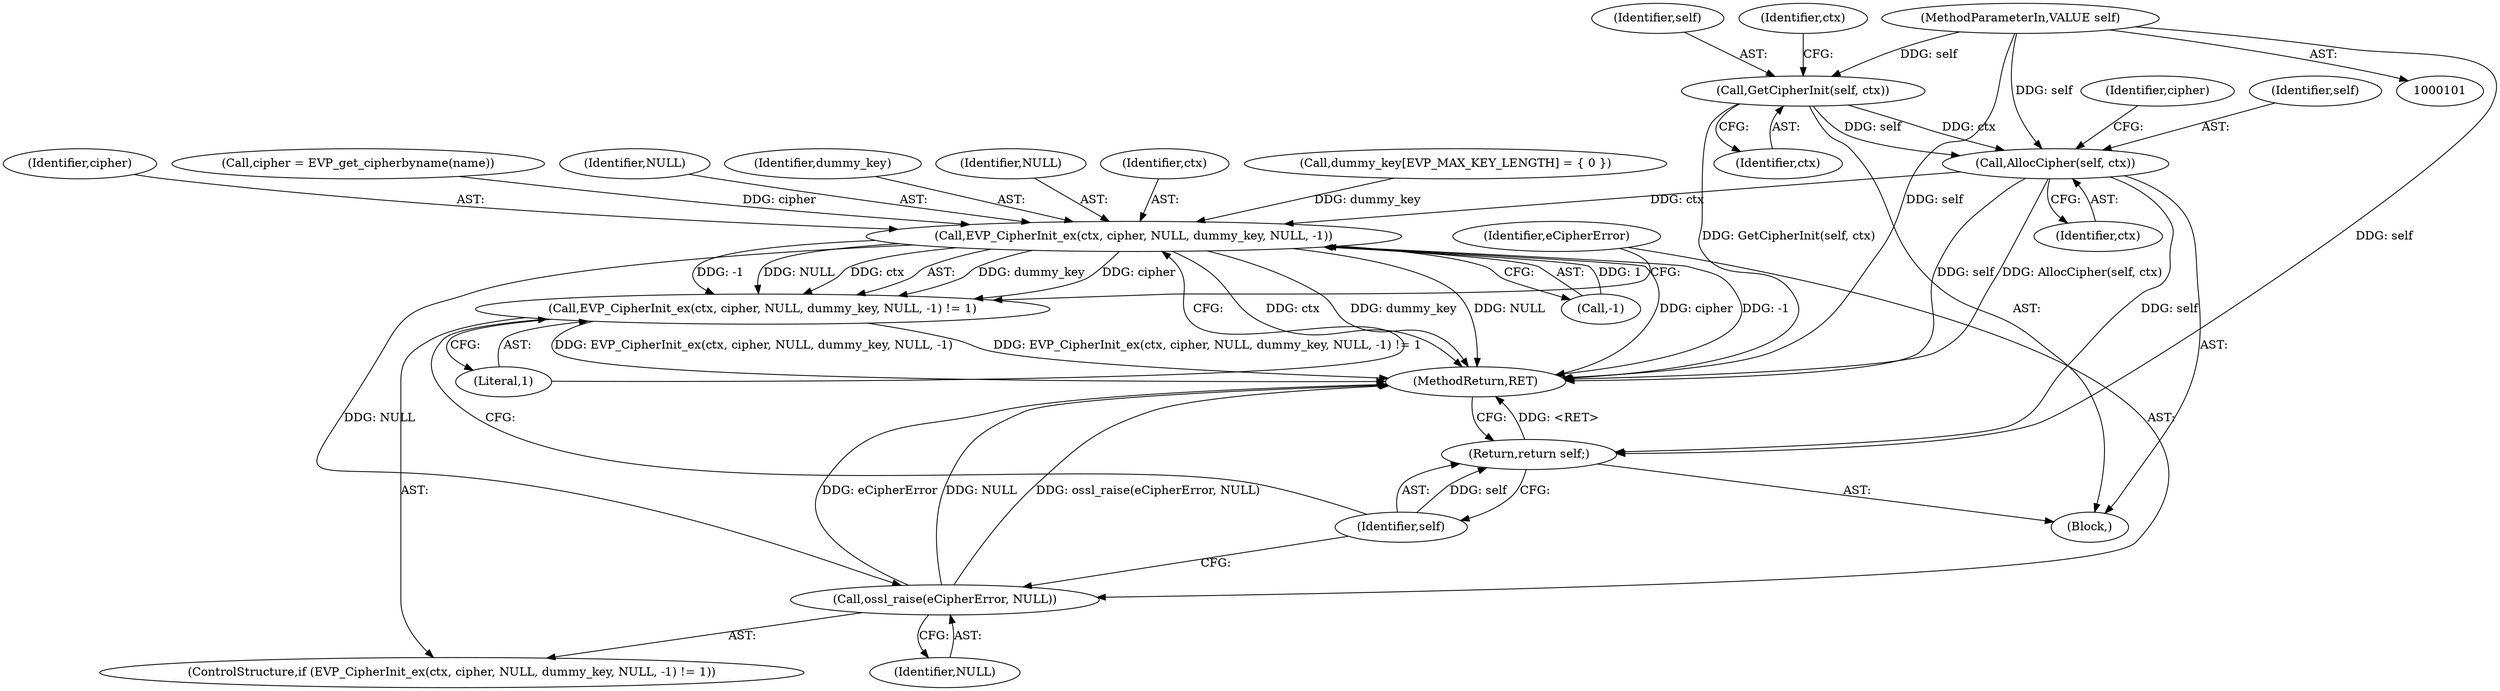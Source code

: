 digraph "1_openssl_8108e0a6db133f3375608303fdd2083eb5115062_1@pointer" {
"1000124" [label="(Call,AllocCipher(self, ctx))"];
"1000115" [label="(Call,GetCipherInit(self, ctx))"];
"1000102" [label="(MethodParameterIn,VALUE self)"];
"1000140" [label="(Call,EVP_CipherInit_ex(ctx, cipher, NULL, dummy_key, NULL, -1))"];
"1000139" [label="(Call,EVP_CipherInit_ex(ctx, cipher, NULL, dummy_key, NULL, -1) != 1)"];
"1000149" [label="(Call,ossl_raise(eCipherError, NULL))"];
"1000152" [label="(Return,return self;)"];
"1000139" [label="(Call,EVP_CipherInit_ex(ctx, cipher, NULL, dummy_key, NULL, -1) != 1)"];
"1000126" [label="(Identifier,ctx)"];
"1000151" [label="(Identifier,NULL)"];
"1000143" [label="(Identifier,NULL)"];
"1000130" [label="(Identifier,cipher)"];
"1000104" [label="(Block,)"];
"1000117" [label="(Identifier,ctx)"];
"1000141" [label="(Identifier,ctx)"];
"1000109" [label="(Call,dummy_key[EVP_MAX_KEY_LENGTH] = { 0 })"];
"1000140" [label="(Call,EVP_CipherInit_ex(ctx, cipher, NULL, dummy_key, NULL, -1))"];
"1000142" [label="(Identifier,cipher)"];
"1000119" [label="(Identifier,ctx)"];
"1000148" [label="(Literal,1)"];
"1000138" [label="(ControlStructure,if (EVP_CipherInit_ex(ctx, cipher, NULL, dummy_key, NULL, -1) != 1))"];
"1000146" [label="(Call,-1)"];
"1000124" [label="(Call,AllocCipher(self, ctx))"];
"1000129" [label="(Call,cipher = EVP_get_cipherbyname(name))"];
"1000153" [label="(Identifier,self)"];
"1000125" [label="(Identifier,self)"];
"1000102" [label="(MethodParameterIn,VALUE self)"];
"1000149" [label="(Call,ossl_raise(eCipherError, NULL))"];
"1000116" [label="(Identifier,self)"];
"1000154" [label="(MethodReturn,RET)"];
"1000115" [label="(Call,GetCipherInit(self, ctx))"];
"1000152" [label="(Return,return self;)"];
"1000145" [label="(Identifier,NULL)"];
"1000150" [label="(Identifier,eCipherError)"];
"1000144" [label="(Identifier,dummy_key)"];
"1000124" -> "1000104"  [label="AST: "];
"1000124" -> "1000126"  [label="CFG: "];
"1000125" -> "1000124"  [label="AST: "];
"1000126" -> "1000124"  [label="AST: "];
"1000130" -> "1000124"  [label="CFG: "];
"1000124" -> "1000154"  [label="DDG: self"];
"1000124" -> "1000154"  [label="DDG: AllocCipher(self, ctx)"];
"1000115" -> "1000124"  [label="DDG: self"];
"1000115" -> "1000124"  [label="DDG: ctx"];
"1000102" -> "1000124"  [label="DDG: self"];
"1000124" -> "1000140"  [label="DDG: ctx"];
"1000124" -> "1000152"  [label="DDG: self"];
"1000115" -> "1000104"  [label="AST: "];
"1000115" -> "1000117"  [label="CFG: "];
"1000116" -> "1000115"  [label="AST: "];
"1000117" -> "1000115"  [label="AST: "];
"1000119" -> "1000115"  [label="CFG: "];
"1000115" -> "1000154"  [label="DDG: GetCipherInit(self, ctx)"];
"1000102" -> "1000115"  [label="DDG: self"];
"1000102" -> "1000101"  [label="AST: "];
"1000102" -> "1000154"  [label="DDG: self"];
"1000102" -> "1000152"  [label="DDG: self"];
"1000140" -> "1000139"  [label="AST: "];
"1000140" -> "1000146"  [label="CFG: "];
"1000141" -> "1000140"  [label="AST: "];
"1000142" -> "1000140"  [label="AST: "];
"1000143" -> "1000140"  [label="AST: "];
"1000144" -> "1000140"  [label="AST: "];
"1000145" -> "1000140"  [label="AST: "];
"1000146" -> "1000140"  [label="AST: "];
"1000148" -> "1000140"  [label="CFG: "];
"1000140" -> "1000154"  [label="DDG: cipher"];
"1000140" -> "1000154"  [label="DDG: -1"];
"1000140" -> "1000154"  [label="DDG: ctx"];
"1000140" -> "1000154"  [label="DDG: dummy_key"];
"1000140" -> "1000154"  [label="DDG: NULL"];
"1000140" -> "1000139"  [label="DDG: dummy_key"];
"1000140" -> "1000139"  [label="DDG: cipher"];
"1000140" -> "1000139"  [label="DDG: -1"];
"1000140" -> "1000139"  [label="DDG: NULL"];
"1000140" -> "1000139"  [label="DDG: ctx"];
"1000129" -> "1000140"  [label="DDG: cipher"];
"1000109" -> "1000140"  [label="DDG: dummy_key"];
"1000146" -> "1000140"  [label="DDG: 1"];
"1000140" -> "1000149"  [label="DDG: NULL"];
"1000139" -> "1000138"  [label="AST: "];
"1000139" -> "1000148"  [label="CFG: "];
"1000148" -> "1000139"  [label="AST: "];
"1000150" -> "1000139"  [label="CFG: "];
"1000153" -> "1000139"  [label="CFG: "];
"1000139" -> "1000154"  [label="DDG: EVP_CipherInit_ex(ctx, cipher, NULL, dummy_key, NULL, -1)"];
"1000139" -> "1000154"  [label="DDG: EVP_CipherInit_ex(ctx, cipher, NULL, dummy_key, NULL, -1) != 1"];
"1000149" -> "1000138"  [label="AST: "];
"1000149" -> "1000151"  [label="CFG: "];
"1000150" -> "1000149"  [label="AST: "];
"1000151" -> "1000149"  [label="AST: "];
"1000153" -> "1000149"  [label="CFG: "];
"1000149" -> "1000154"  [label="DDG: NULL"];
"1000149" -> "1000154"  [label="DDG: ossl_raise(eCipherError, NULL)"];
"1000149" -> "1000154"  [label="DDG: eCipherError"];
"1000152" -> "1000104"  [label="AST: "];
"1000152" -> "1000153"  [label="CFG: "];
"1000153" -> "1000152"  [label="AST: "];
"1000154" -> "1000152"  [label="CFG: "];
"1000152" -> "1000154"  [label="DDG: <RET>"];
"1000153" -> "1000152"  [label="DDG: self"];
}
